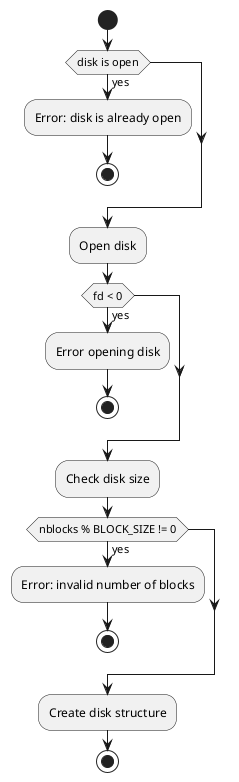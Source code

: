 @startuml

start

if (disk is open) then (yes)
	:Error: disk is already open;
	stop
endif

:Open disk;

if (fd < 0) then (yes)
	:Error opening disk;
	stop
endif

:Check disk size;

if (nblocks % BLOCK_SIZE != 0) then (yes)
	:Error: invalid number of blocks;
	stop
endif

:Create disk structure;

stop

@enduml
